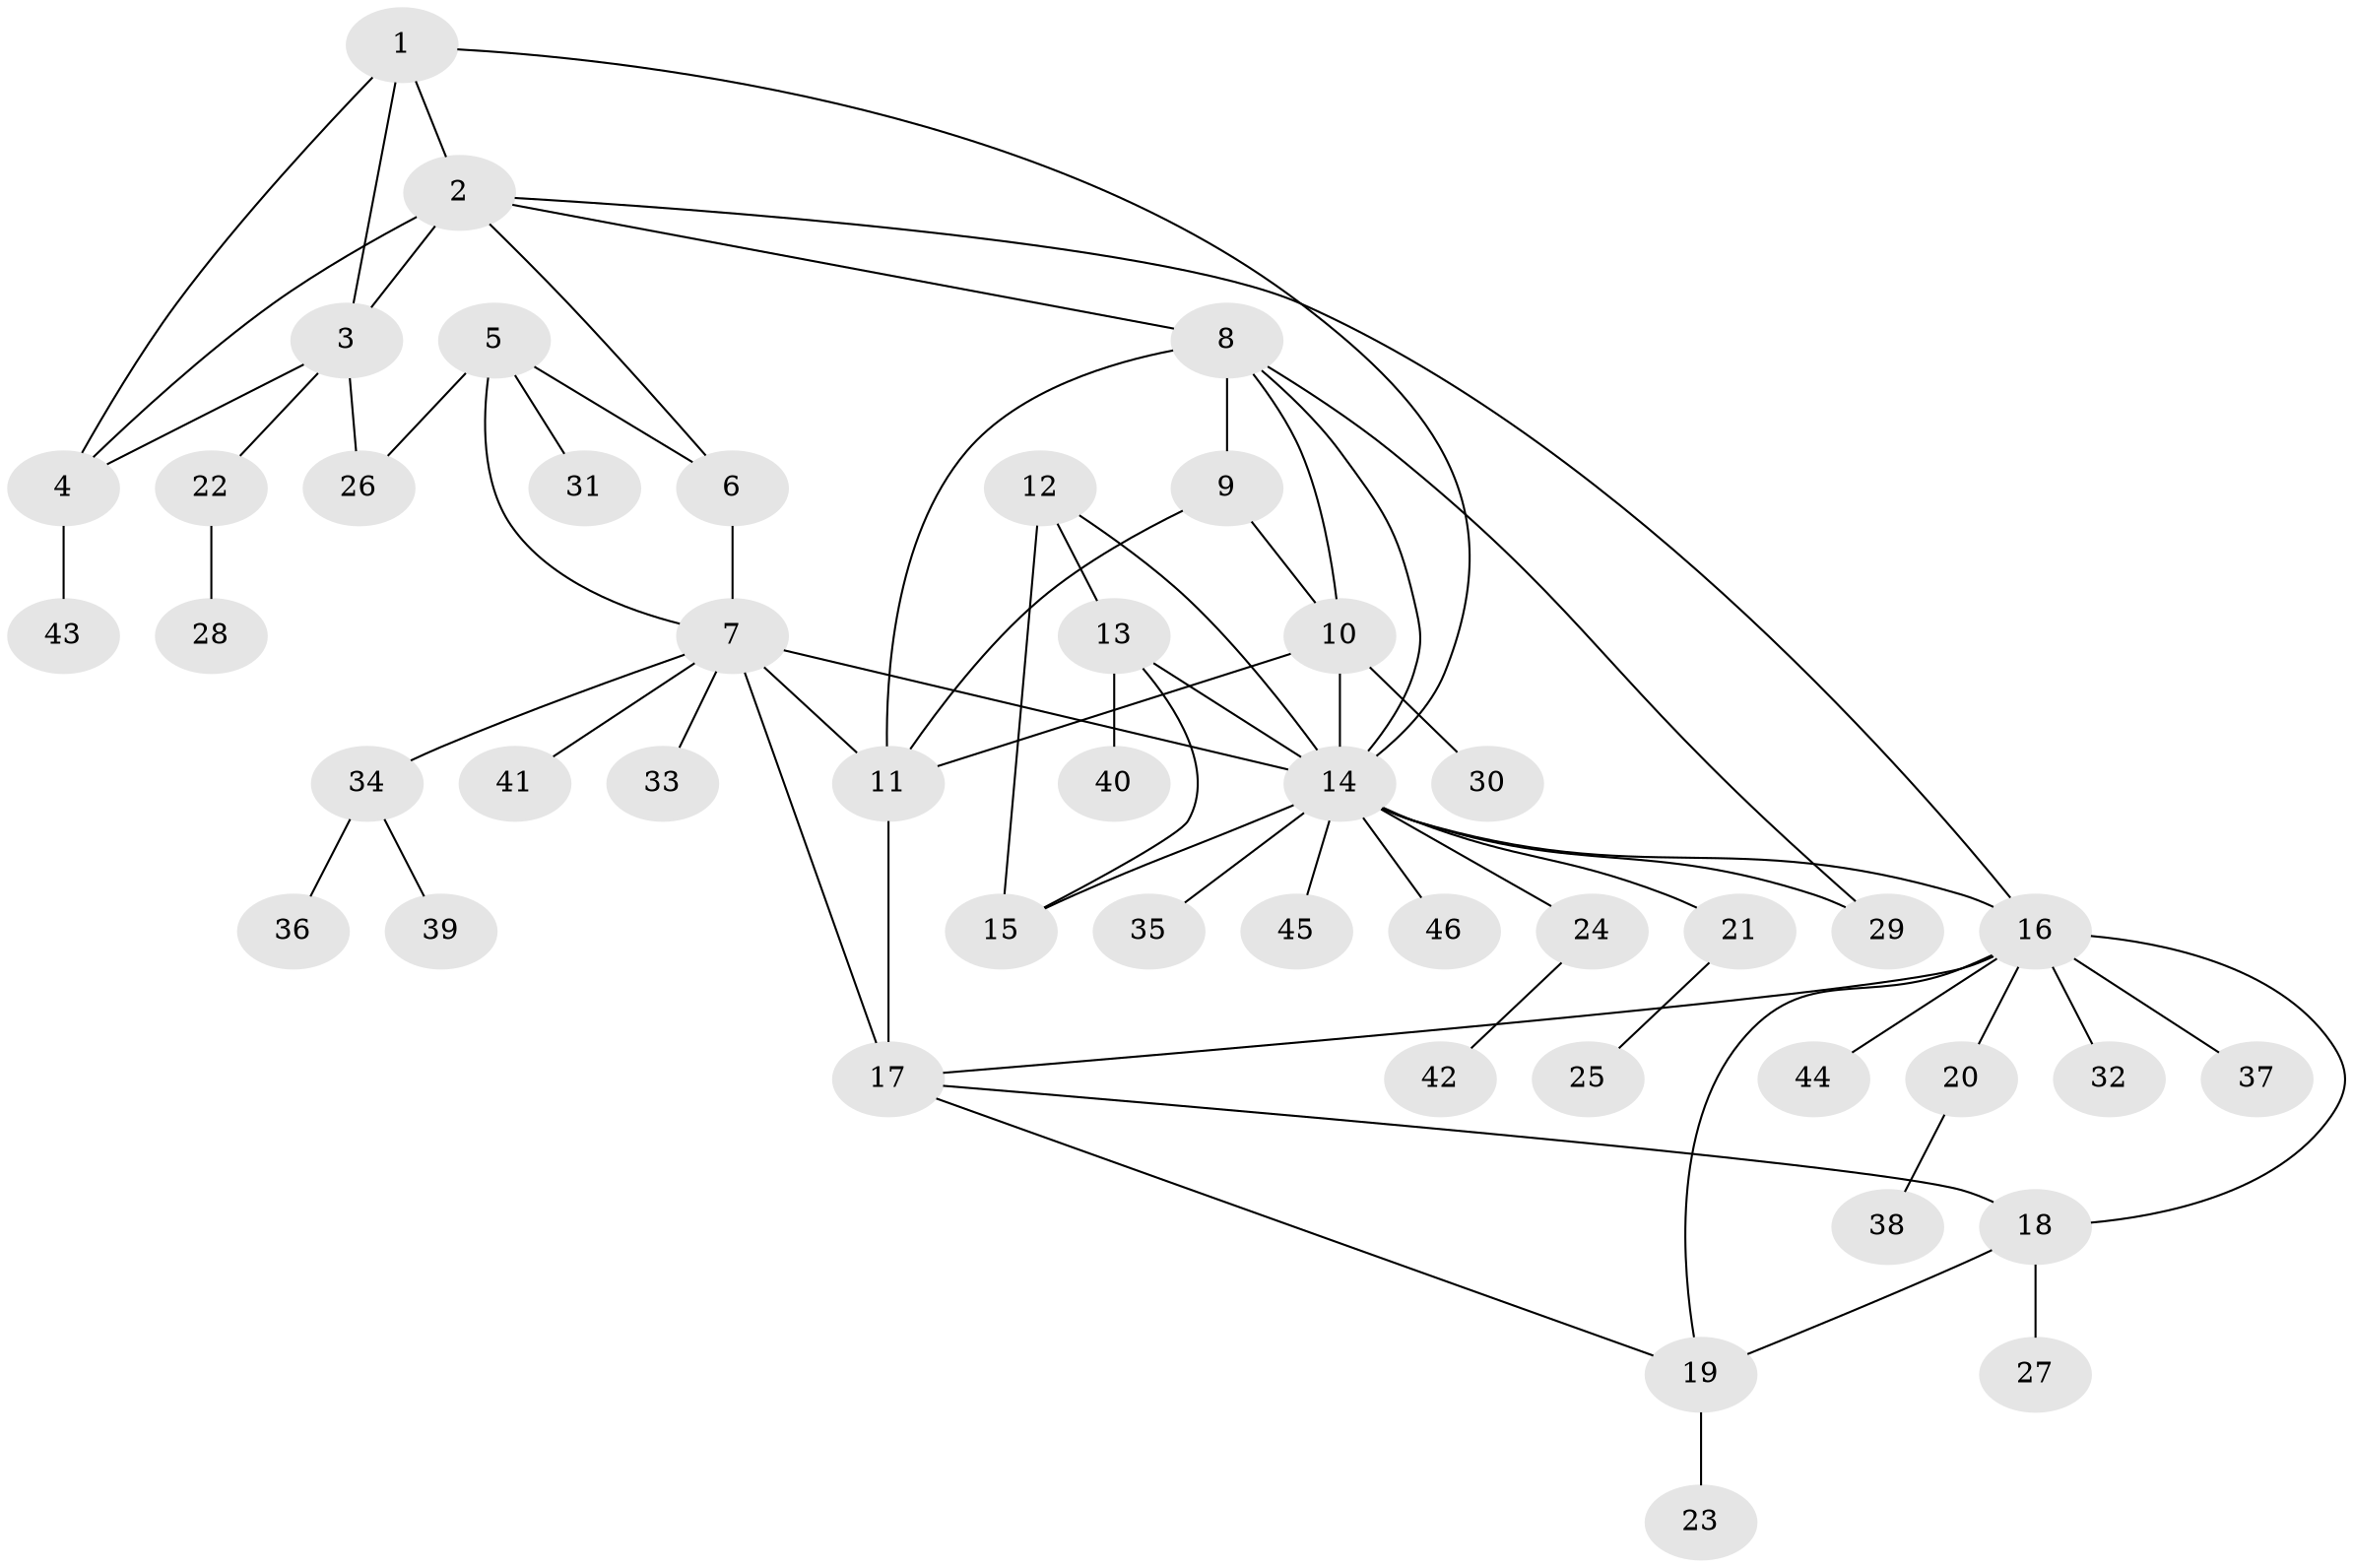 // original degree distribution, {5: 0.08791208791208792, 8: 0.01098901098901099, 4: 0.02197802197802198, 6: 0.02197802197802198, 9: 0.02197802197802198, 7: 0.02197802197802198, 10: 0.02197802197802198, 15: 0.01098901098901099, 3: 0.04395604395604396, 1: 0.5824175824175825, 2: 0.15384615384615385}
// Generated by graph-tools (version 1.1) at 2025/37/03/09/25 02:37:21]
// undirected, 46 vertices, 67 edges
graph export_dot {
graph [start="1"]
  node [color=gray90,style=filled];
  1;
  2;
  3;
  4;
  5;
  6;
  7;
  8;
  9;
  10;
  11;
  12;
  13;
  14;
  15;
  16;
  17;
  18;
  19;
  20;
  21;
  22;
  23;
  24;
  25;
  26;
  27;
  28;
  29;
  30;
  31;
  32;
  33;
  34;
  35;
  36;
  37;
  38;
  39;
  40;
  41;
  42;
  43;
  44;
  45;
  46;
  1 -- 2 [weight=1.0];
  1 -- 3 [weight=1.0];
  1 -- 4 [weight=1.0];
  1 -- 14 [weight=1.0];
  2 -- 3 [weight=2.0];
  2 -- 4 [weight=1.0];
  2 -- 6 [weight=1.0];
  2 -- 8 [weight=1.0];
  2 -- 16 [weight=1.0];
  3 -- 4 [weight=1.0];
  3 -- 22 [weight=1.0];
  3 -- 26 [weight=1.0];
  4 -- 43 [weight=1.0];
  5 -- 6 [weight=1.0];
  5 -- 7 [weight=2.0];
  5 -- 26 [weight=1.0];
  5 -- 31 [weight=1.0];
  6 -- 7 [weight=6.0];
  7 -- 11 [weight=1.0];
  7 -- 14 [weight=1.0];
  7 -- 17 [weight=1.0];
  7 -- 33 [weight=1.0];
  7 -- 34 [weight=1.0];
  7 -- 41 [weight=1.0];
  8 -- 9 [weight=7.0];
  8 -- 10 [weight=1.0];
  8 -- 11 [weight=1.0];
  8 -- 14 [weight=1.0];
  8 -- 29 [weight=1.0];
  9 -- 10 [weight=1.0];
  9 -- 11 [weight=1.0];
  10 -- 11 [weight=1.0];
  10 -- 14 [weight=1.0];
  10 -- 30 [weight=2.0];
  11 -- 17 [weight=4.0];
  12 -- 13 [weight=1.0];
  12 -- 14 [weight=1.0];
  12 -- 15 [weight=2.0];
  13 -- 14 [weight=1.0];
  13 -- 15 [weight=1.0];
  13 -- 40 [weight=1.0];
  14 -- 15 [weight=1.0];
  14 -- 16 [weight=1.0];
  14 -- 21 [weight=1.0];
  14 -- 24 [weight=1.0];
  14 -- 29 [weight=1.0];
  14 -- 35 [weight=1.0];
  14 -- 45 [weight=1.0];
  14 -- 46 [weight=1.0];
  16 -- 17 [weight=1.0];
  16 -- 18 [weight=1.0];
  16 -- 19 [weight=1.0];
  16 -- 20 [weight=1.0];
  16 -- 32 [weight=1.0];
  16 -- 37 [weight=1.0];
  16 -- 44 [weight=1.0];
  17 -- 18 [weight=1.0];
  17 -- 19 [weight=1.0];
  18 -- 19 [weight=1.0];
  18 -- 27 [weight=2.0];
  19 -- 23 [weight=1.0];
  20 -- 38 [weight=1.0];
  21 -- 25 [weight=1.0];
  22 -- 28 [weight=1.0];
  24 -- 42 [weight=1.0];
  34 -- 36 [weight=1.0];
  34 -- 39 [weight=1.0];
}
